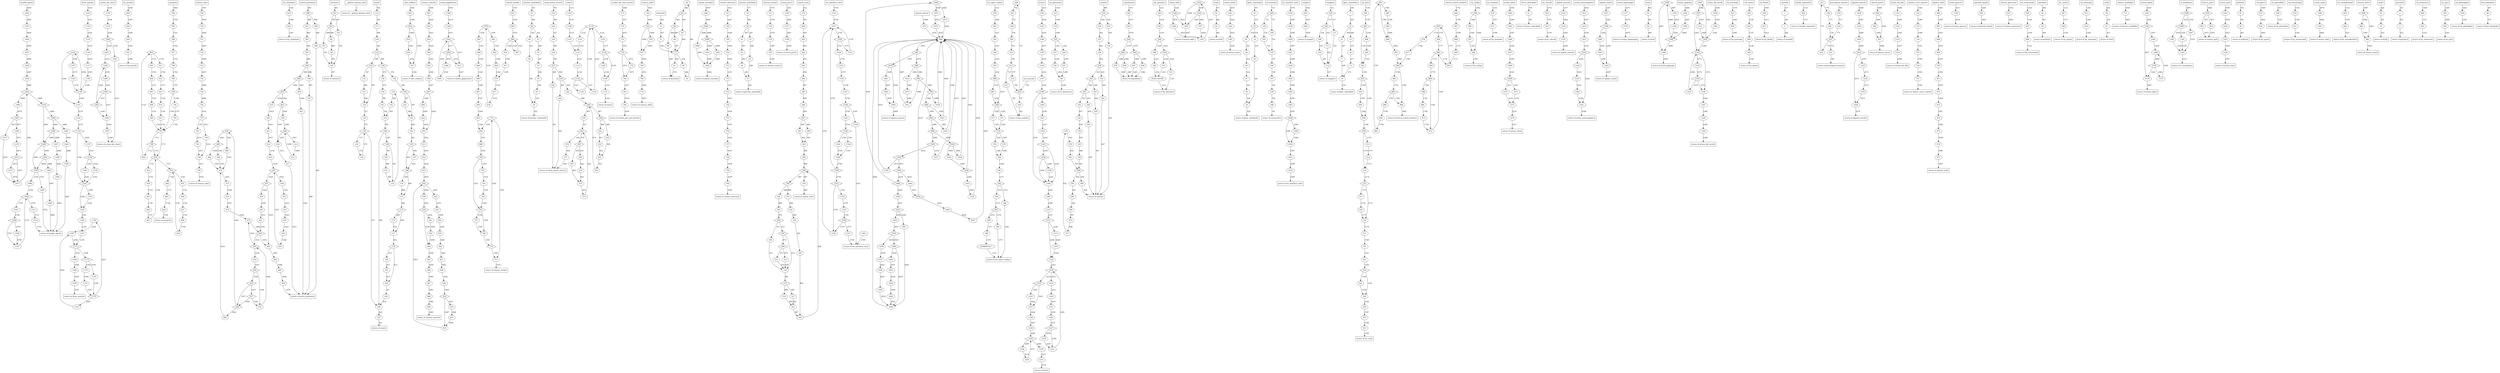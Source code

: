 digraph cfg {
	node [];
	1457 -> 1458 [label = "2666"] ;
	1183 -> 1185 [label = "2204"] ;
	1181 -> 1185 [label = "2202"] ;
	1466 -> 1467 [label = "2670"] ;
	1288 -> 1289 [label = "2335"] ;
	631 -> ret976 [label = "1396"] ;
	803 -> 805 [label = "1719"] ;
	733 -> 734 [label = "1607"] ;
	619 -> 620 [label = "1366"] ;
	628 -> 629 [label = "1393"] ;
	459 -> 466 [label = "1043"] ;
	96 -> 101 [label = "498"] ;
	fun3 -> ret3 [label = "-1"] ;
	1135 -> 1136 [label = "2163"] ;
	154 -> 155 [label = "592"] ;
	653 -> 655 [label = "1499"] ;
	949 -> ret630 [label = "1863"] ;
	1398 -> 1399 [label = "2514"] ;
	711 -> 698 [label = "1563"] ;
	693 -> 698 [label = "1549"] ;
	46 -> 48 [label = "342"] ;
	1495 -> 1496 [label = "2701"] ;
	237 -> 238 [label = "800"] ;
	172 -> 173 [label = "608"] ;
	1119 -> 1125 [label = "2132"] ;
	246 -> 248 [label = "807"] ;
	248 -> 250 [label = "808"] ;
	fun1258 -> 773 [label = "1666"] ;
	1179 -> 1183 [label = "2201"] ;
	1175 -> 1176 [label = "2196"] ;
	780 -> 781 [label = "1677"] ;
	762 -> 763 [label = "1648"] ;
	82 -> 83 [label = "462"] ;
	928 -> 929 [label = "1843"] ;
	737 -> 741 [label = "1611"] ;
	1513 -> 1514 [label = "2712"] ;
	53 -> 54 [label = "348"] ;
	1093 -> 1094 [label = "2092"] ;
	1091 -> 1094 [label = "2090"] ;
	1088 -> 1094 [label = "2087"] ;
	664 -> 670 [label = "1526"] ;
	752 -> 753 [label = "1632"] ;
	26 -> 27 [label = "293"] ;
	22 -> 27 [label = "289"] ;
	718 -> 719 [label = "1579"] ;
	fun1497 -> 1336 [label = "2401"] ;
	1147 -> 1148 [label = "2175"] ;
	751 -> 752 [label = "1631"] ;
	1114 -> 1118 [label = "2127"] ;
	287 -> 291 [label = "860"] ;
	fun653 -> 116 [label = "544"] ;
	fun652 -> 1516 [label = "2716"] ;
	904 -> 905 [label = "1825"] ;
	256 -> 246 [label = "815"] ;
	242 -> 246 [label = "806"] ;
	1008 -> 1075 [label = "2048"] ;
	427 -> 437 [label = "1020"] ;
	fun1227 -> 717 [label = "1573"] ;
	589 -> 10586847417 [label = "1278"] ;
	206 -> 207 [label = "752"] ;
	1454 -> 1455 [label = "2663"] ;
	1214 -> 1216 [label = "2250"] ;
	1211 -> 1216 [label = "2248"] ;
	1008 -> 1072 [label = "2048"] ;
	1006 -> 1050 [label = "2024"] ;
	537 -> 538 [label = "1202"] ;
	585 -> 588 [label = "1274"] ;
	378 -> 379 [label = "953"] ;
	291 -> 293 [label = "863"] ;
	289 -> 293 [label = "861"] ;
	655 -> 656 [label = "1500"] ;
	678 -> 679 [label = "1535"] ;
	945 -> 946 [label = "1859"] ;
	1554 -> 1555 [label = "2755"] ;
	629 -> 630 [label = "1394"] ;
	566 -> 568 [label = "1255"] ;
	907 -> 909 [label = "1828"] ;
	77 -> 80 [label = "459"] ;
	644 -> 648 [label = "1479"] ;
	1210 -> 1211 [label = "2247"] ;
	548 -> 549 [label = "1221"] ;
	337 -> 338 [label = "923"] ;
	72 -> 73 [label = "457"] ;
	1359 -> ret1506 [label = "2447"] ;
	94 -> ret469 [label = "483"] ;
	838 -> 839 [label = "1744"] ;
	803 -> 811 [label = "1719"] ;
	770 -> ret1188 [label = "1655"] ;
	fun925 -> 533 [label = "1192"] ;
	1487 -> 1488 [label = "2690"] ;
	1171 -> 1188 [label = "2194"] ;
	584 -> 585 [label = "1273"] ;
	fun1503 -> 1341 [label = "2419"] ;
	814 -> 815 [label = "1729"] ;
	41 -> 42 [label = "325"] ;
	197 -> 198 [label = "739"] ;
	298 -> 300 [label = "867"] ;
	813 -> 814 [label = "1728"] ;
	1094 -> ret1416 [label = "2094"] ;
	fun649 -> 1438 [label = "2579"] ;
	963 -> 964 [label = "1927"] ;
	fun1188 -> 762 [label = "1643"] ;
	745 -> ret612 [label = "1618"] ;
	38 -> 39 [label = "322"] ;
	155 -> 145 [label = "593"] ;
	140 -> 145 [label = "581"] ;
	326 -> 328 [label = "892"] ;
	321 -> 328 [label = "887"] ;
	114 -> ret573 [label = "527"] ;
	fun351 -> 7 [label = "256"] ;
	338 -> 339 [label = "924"] ;
	153 -> 154 [label = "591"] ;
	163 -> 164 [label = "600"] ;
	784 -> 785 [label = "1700"] ;
	1243 -> 1246 [label = "2269"] ;
	1469 -> 1470 [label = "2672"] ;
	769 -> 770 [label = "1654"] ;
	573 -> 574 [label = "1261"] ;
	571 -> 574 [label = "1259"] ;
	255 -> 256 [label = "814"] ;
	248 -> 252 [label = "808"] ;
	517 -> 518 [label = "1176"] ;
	fun607 -> 979 [label = "1964"] ;
	891 -> 893 [label = "1798"] ;
	594 -> 596 [label = "1299"] ;
	688 -> 689 [label = "1544"] ;
	409 -> 416 [label = "1007"] ;
	403 -> 416 [label = "1005"] ;
	123 -> 125 [label = "569"] ;
	120 -> 125 [label = "567"] ;
	1292 -> 1288 [label = "2340"] ;
	1283 -> 1288 [label = "2333"] ;
	687 -> 688 [label = "1543"] ;
	994 -> 996 [label = "1992"] ;
	876 -> 877 [label = "1788"] ;
	1243 -> 1250 [label = "2269"] ;
	808 -> 809 [label = "1723"] ;
	707 -> 709 [label = "1559"] ;
	705 -> 709 [label = "1558"] ;
	617 -> ret958 [label = "1358"] ;
	582 -> 584 [label = "1272"] ;
	134 -> 130 [label = "575"] ;
	126 -> 130 [label = "572"] ;
	1206 -> 1208 [label = "2241"] ;
	1204 -> 1208 [label = "2240"] ;
	1203 -> 1208 [label = "2239"] ;
	1198 -> 1208 [label = "2235"] ;
	1264 -> 1265 [label = "2306"] ;
	768 -> 769 [label = "1653"] ;
	119 -> 136 [label = "566"] ;
	1051 -> 1067 [label = "2026"] ;
	fun394 -> 61 [label = "376"] ;
	622 -> 623 [label = "1375"] ;
	1173 -> 1178 [label = "2195"] ;
	1255 -> ret1466 [label = "2284"] ;
	1418 -> 1419 [label = "2541"] ;
	985 -> 1079 [label = "1978"] ;
	881 -> 884 [label = "1790"] ;
	1257 -> 1258 [label = "2292"] ;
	534 -> 535 [label = "1200"] ;
	1549 -> 1552 [label = "2750"] ;
	48 -> 49 [label = "343"] ;
	1378 -> ret1515 [label = "2476"] ;
	1136 -> 1137 [label = "2164"] ;
	1343 -> ret1503 [label = "2426"] ;
	1280 -> 1281 [label = "2330"] ;
	690 -> 691 [label = "1546"] ;
	1119 -> 1122 [label = "2132"] ;
	1085 -> 1086 [label = "2085"] ;
	168 -> 170 [label = "605"] ;
	308 -> 310 [label = "875"] ;
	1260 -> 1261 [label = "2294"] ;
	285 -> 286 [label = "858"] ;
	304 -> 306 [label = "871"] ;
	45 -> 46 [label = "340"] ;
	fun472 -> 63 [label = "402"] ;
	18 -> 19 [label = "285"] ;
	531 -> ret597 [label = "1189"] ;
	1413 -> 1414 [label = "2537"] ;
	1389 -> 1393 [label = "2497"] ;
	1306 -> 1307 [label = "2362"] ;
	1538 -> 1541 [label = "2740"] ;
	626 -> ret966 [label = "1385"] ;
	1420 -> 1421 [label = "2544"] ;
	1416 -> 1421 [label = "2540"] ;
	315 -> 319 [label = "882"] ;
	108 -> 109 [label = "519"] ;
	1327 -> 1328 [label = "2383"] ;
	1227 -> 1229 [label = "2258"] ;
	1204 -> 1206 [label = "2240"] ;
	924 -> 925 [label = "1839"] ;
	490 -> 491 [label = "1136"] ;
	1502 -> 1513 [label = "2705"] ;
	711 -> 715 [label = "1563"] ;
	710 -> 715 [label = "1562"] ;
	636 -> 637 [label = "1413"] ;
	493 -> ret922 [label = "1139"] ;
	1 -> 2 [label = "243"] ;
	535 -> 540 [label = "1201"] ;
	865 -> 866 [label = "1779"] ;
	fun994 -> 494 [label = "1142"] ;
	377 -> 378 [label = "952"] ;
	130 -> 133 [label = "573"] ;
	fun1416 -> 1085 [label = "2079"] ;
	383 -> 360 [label = "957"] ;
	356 -> 360 [label = "941"] ;
	51 -> 52 [label = "346"] ;
	432 -> 433 [label = "1023"] ;
	312 -> 314 [label = "878"] ;
	310 -> 314 [label = "876"] ;
	307 -> 314 [label = "874"] ;
	306 -> 314 [label = "872"] ;
	227 -> 228 [label = "776"] ;
	691 -> 692 [label = "1547"] ;
	450 -> 453 [label = "1034"] ;
	1556 -> 1557 [label = "2757"] ;
	807 -> 808 [label = "1722"] ;
	363 -> 368 [label = "943"] ;
	458 -> 468 [label = "1042"] ;
	1534 -> 1535 [label = "2736"] ;
	fun940 -> 594 [label = "1294"] ;
	523 -> 524 [label = "1182"] ;
	1275 -> 1276 [label = "2316"] ;
	fun1538 -> 1428 [label = "2560"] ;
	1548 -> 1549 [label = "2749"] ;
	581 -> 582 [label = "1271"] ;
	369 -> 370 [label = "947"] ;
	1450 -> 1451 [label = "2597"] ;
	1114 -> 1116 [label = "2127"] ;
	1479 -> 1480 [label = "2683"] ;
	223 -> 226 [label = "774"] ;
	52 -> 53 [label = "347"] ;
	1480 -> 1485 [label = "2684"] ;
	938 -> 939 [label = "1853"] ;
	753 -> 754 [label = "1633"] ;
	990 -> 992 [label = "1986"] ;
	284 -> 285 [label = "857"] ;
	956 -> 957 [label = "1892"] ;
	954 -> 957 [label = "1891"] ;
	1514 -> ret1573 [label = "2713"] ;
	1496 -> ret1573 [label = "2702"] ;
	1494 -> ret1573 [label = "2698"] ;
	1489 -> ret1573 [label = "2692"] ;
	1484 -> ret1573 [label = "2687"] ;
	1143 -> 1147 [label = "2169"] ;
	1083 -> ret607 [label = "2060"] ;
	164 -> 165 [label = "601"] ;
	133 -> 134 [label = "574"] ;
	533 -> 534 [label = "1199"] ;
	420 -> 421 [label = "1016"] ;
	1226 -> 1227 [label = "2257"] ;
	894 -> 896 [label = "1800"] ;
	891 -> 896 [label = "1798"] ;
	1542 -> 1544 [label = "2744"] ;
	1332 -> 1333 [label = "2395"] ;
	1081 -> 1082 [label = "2057"] ;
	1051 -> 1053 [label = "2026"] ;
	726 -> 727 [label = "1593"] ;
	974 -> 975 [label = "1958"] ;
	106 -> 108 [label = "518"] ;
	630 -> 631 [label = "1395"] ;
	fun597 -> 496 [label = "1150"] ;
	782 -> ret1258 [label = "1679"] ;
	392 -> 393 [label = "994"] ;
	fun1500 -> 1339 [label = "2411"] ;
	336 -> 337 [label = "922"] ;
	1002 -> 1040 [label = "2013"] ;
	905 -> 906 [label = "1826"] ;
	824 -> 825 [label = "1735"] ;
	640 -> ret1156 [label = "1464"] ;
	1352 -> 1354 [label = "2438"] ;
	656 -> 657 [label = "1502"] ;
	653 -> 657 [label = "1499"] ;
	1195 -> 1196 [label = "2232"] ;
	15 -> 16 [label = "272"] ;
	11 -> 16 [label = "268"] ;
	1304 -> 1306 [label = "2361"] ;
	844 -> ret1265 [label = "1749"] ;
	598 -> ret940 [label = "1303"] ;
	394 -> 398 [label = "996"] ;
	1134 -> 1135 [label = "2162"] ;
	988 -> 990 [label = "1982"] ;
	229 -> 223 [label = "778"] ;
	219 -> 223 [label = "773"] ;
	fun640 -> 953 [label = "1878"] ;
	503 -> 505 [label = "1164"] ;
	353 -> 354 [label = "938"] ;
	145 -> 146 [label = "583"] ;
	396 -> 397 [label = "997"] ;
	826 -> 827 [label = "1737"] ;
	167 -> 168 [label = "603"] ;
	165 -> 168 [label = "602"] ;
	1493 -> 1494 [label = "2697"] ;
	273 -> 263 [label = "826"] ;
	259 -> 263 [label = "817"] ;
	482 -> 483 [label = "1067"] ;
	fun364 -> 32 [label = "307"] ;
	445 -> 482 [label = "1033"] ;
	437 -> 482 [label = "1029"] ;
	211 -> 214 [label = "757"] ;
	fun1357 -> 963 [label = "1922"] ;
	825 -> 826 [label = "1736"] ;
	648 -> 650 [label = "1486"] ;
	178 -> 180 [label = "613"] ;
	1445 -> 1446 [label = "2592"] ;
	1213 -> 1214 [label = "2249"] ;
	756 -> 757 [label = "1636"] ;
	608 -> ret949 [label = "1331"] ;
	1470 -> 1471 [label = "2673"] ;
	1125 -> 1126 [label = "2137"] ;
	1054 -> 1056 [label = "2029"] ;
	1012 -> 1013 [label = "1983"] ;
	195 -> 196 [label = "737"] ;
	774 -> 775 [label = "1672"] ;
	700 -> 702 [label = "1553"] ;
	1112 -> 1113 [label = "2125"] ;
	1000 -> 1037 [label = "2010"] ;
	1329 -> ret1485 [label = "2386"] ;
	1262 -> ret1469 [label = "2297"] ;
	391 -> 392 [label = "993"] ;
	7 -> 8 [label = "264"] ;
	fun359 -> 29 [label = "298"] ;
	1251 -> ret1451 [label = "2274"] ;
	1126 -> 1128 [label = "2138"] ;
	fun1202 -> 652 [label = "1493"] ;
	645 -> 647 [label = "1480"] ;
	506 -> 508 [label = "1166"] ;
	503 -> 508 [label = "1164"] ;
	95 -> 96 [label = "497"] ;
	742 -> 744 [label = "1615"] ;
	739 -> 744 [label = "1612"] ;
	1491 -> 1495 [label = "2696"] ;
	1490 -> 1495 [label = "2695"] ;
	fun1473 -> 1264 [label = "2300"] ;
	1067 -> 1069 [label = "2044"] ;
	1065 -> 1069 [label = "2041"] ;
	1060 -> 1069 [label = "2036"] ;
	1059 -> 1069 [label = "2034"] ;
	331 -> 336 [label = "918"] ;
	1000 -> 1002 [label = "2010"] ;
	330 -> ret746 [label = "896"] ;
	302 -> 303 [label = "869"] ;
	1190 -> ret1432 [label = "2210"] ;
	969 -> 970 [label = "1953"] ;
	354 -> 355 [label = "939"] ;
	1485 -> 1487 [label = "2689"] ;
	947 -> 948 [label = "1861"] ;
	1396 -> ret1521 [label = "2506"] ;
	637 -> ret984 [label = "1414"] ;
	2 -> ret336 [label = "244"] ;
	fun919 -> 487 [label = "1122"] ;
	744 -> 745 [label = "1617"] ;
	613 -> 614 [label = "1348"] ;
	1192 -> 1193 [label = "2229"] ;
	471 -> 472 [label = "1056"] ;
	1247 -> 1243 [label = "2271"] ;
	1239 -> 1243 [label = "2268"] ;
	fun475 -> 66 [label = "414"] ;
	1482 -> 1483 [label = "2685"] ;
	767 -> 768 [label = "1652"] ;
	54 -> 55 [label = "349"] ;
	19 -> 24 [label = "287"] ;
	394 -> 396 [label = "996"] ;
	188 -> 192 [label = "731"] ;
	832 -> 835 [label = "1740"] ;
	771 -> ret625 [label = "1663"] ;
	488 -> ret919 [label = "1128"] ;
	192 -> 193 [label = "734"] ;
	fun348 -> 18 [label = "277"] ;
	1361 -> 1362 [label = "2456"] ;
	1552 -> 1554 [label = "2754"] ;
	1311 -> 1304 [label = "2369"] ;
	1300 -> 1304 [label = "2359"] ;
	1156 -> 1158 [label = "2182"] ;
	679 -> 687 [label = "1536"] ;
	1339 -> ret1500 [label = "2416"] ;
	642 -> 643 [label = "1477"] ;
	173 -> 175 [label = "609"] ;
	233 -> 234 [label = "796"] ;
	1160 -> 1161 [label = "2185"] ;
	1158 -> 1161 [label = "2183"] ;
	1153 -> 1161 [label = "2180"] ;
	239 -> 242 [label = "803"] ;
	1319 -> 1323 [label = "2374"] ;
	578 -> 580 [label = "1266"] ;
	576 -> 580 [label = "1264"] ;
	46 -> 51 [label = "342"] ;
	922 -> 923 [label = "1837"] ;
	473 -> 479 [label = "1058"] ;
	450 -> 479 [label = "1034"] ;
	196 -> 197 [label = "738"] ;
	1209 -> 1210 [label = "2246"] ;
	1058 -> 1059 [label = "2033"] ;
	86 -> 89 [label = "466"] ;
	228 -> 229 [label = "777"] ;
	1013 -> 1015 [label = "1985"] ;
	990 -> 1015 [label = "1986"] ;
	1155 -> 1156 [label = "2181"] ;
	105 -> 113 [label = "517"] ;
	303 -> 304 [label = "870"] ;
	211 -> 212 [label = "757"] ;
	792 -> 793 [label = "1707"] ;
	1276 -> ret1473 [label = "2317"] ;
	957 -> ret1191 [label = "1894"] ;
	1098 -> 1100 [label = "2105"] ;
	732 -> 733 [label = "1606"] ;
	91 -> ret536 [label = "472"] ;
	89 -> ret536 [label = "469"] ;
	866 -> 868 [label = "1780"] ;
	413 -> 409 [label = "1009"] ;
	405 -> 409 [label = "1006"] ;
	1297 -> ret1478 [label = "2346"] ;
	1281 -> ret1478 [label = "2331"] ;
	1446 -> 1448 [label = "2593"] ;
	460 -> 462 [label = "1044"] ;
	fun635 -> 950 [label = "1866"] ;
	1292 -> 1296 [label = "2340"] ;
	1290 -> 1296 [label = "2337"] ;
	55 -> 56 [label = "350"] ;
	49 -> 56 [label = "344"] ;
	734 -> 735 [label = "1608"] ;
	1435 -> 1436 [label = "2574"] ;
	1431 -> 1436 [label = "2570"] ;
	339 -> 343 [label = "925"] ;
	1425 -> 1426 [label = "2556"] ;
	1393 -> 1394 [label = "2503"] ;
	582 -> 590 [label = "1272"] ;
	454 -> 455 [label = "1036"] ;
	24 -> 25 [label = "291"] ;
	1319 -> 1326 [label = "2374"] ;
	1316 -> 1326 [label = "2372"] ;
	427 -> 430 [label = "1020"] ;
	657 -> ret1202 [label = "1504"] ;
	842 -> 843 [label = "1747"] ;
	218 -> 219 [label = "772"] ;
	1044 -> 1046 [label = "2019"] ;
	14 -> 15 [label = "271"] ;
	1414 -> 1415 [label = "2538"] ;
	1505 -> 1506 [label = "2706"] ;
	862 -> 854 [label = "1778"] ;
	849 -> 854 [label = "1771"] ;
	470 -> 471 [label = "1055"] ;
	569 -> 571 [label = "1258"] ;
	199 -> ret706 [label = "741"] ;
	729 -> 730 [label = "1603"] ;
	379 -> 383 [label = "954"] ;
	1316 -> 1318 [label = "2372"] ;
	512 -> 514 [label = "1172"] ;
	509 -> 514 [label = "1170"] ;
	fun706 -> 188 [label = "723"] ;
	1344 -> 1346 [label = "2434"] ;
	1333 -> 1334 [label = "2397"] ;
	1203 -> 1204 [label = "2239"] ;
	29 -> 30 [label = "303"] ;
	505 -> 506 [label = "1165"] ;
	fun388 -> 58 [label = "355"] ;
	1102 -> 1103 [label = "2108"] ;
	1100 -> 1103 [label = "2106"] ;
	1097 -> 1103 [label = "2103"] ;
	574 -> 578 [label = "1263"] ;
	1089 -> 1093 [label = "2089"] ;
	fun935 -> 558 [label = "1231"] ;
	1002 -> 1004 [label = "2013"] ;
	183 -> 184 [label = "617"] ;
	1152 -> 1153 [label = "2179"] ;
	565 -> 566 [label = "1254"] ;
	550 -> 553 [label = "1224"] ;
	223 -> 231 [label = "774"] ;
	56 -> ret372 [label = "352"] ;
	27 -> ret348 [label = "295"] ;
	659 -> 660 [label = "1524"] ;
	645 -> 646 [label = "1480"] ;
	1328 -> 1329 [label = "2385"] ;
	fun625 -> 771 [label = "1658"] ;
	138 -> 139 [label = "579"] ;
	1341 -> 1342 [label = "2424"] ;
	975 -> 976 [label = "1959"] ;
	872 -> 862 [label = "1785"] ;
	858 -> 862 [label = "1777"] ;
	1537 -> 1538 [label = "2739"] ;
	749 -> 750 [label = "1629"] ;
	1455 -> 1456 [label = "2664"] ;
	977 -> ret1355 [label = "1961"] ;
	265 -> 267 [label = "819"] ;
	88 -> 77 [label = "467"] ;
	85 -> 77 [label = "464"] ;
	73 -> 77 [label = "458"] ;
	1508 -> 1510 [label = "2708"] ;
	1506 -> 1510 [label = "2707"] ;
	1122 -> 1112 [label = "2135"] ;
	1107 -> 1112 [label = "2123"] ;
	1354 -> 1359 [label = "2441"] ;
	1352 -> 1359 [label = "2438"] ;
	1344 -> 1359 [label = "2434"] ;
	724 -> 725 [label = "1591"] ;
	437 -> 439 [label = "1029"] ;
	272 -> 273 [label = "825"] ;
	1095 -> 1097 [label = "2102"] ;
	159 -> 161 [label = "597"] ;
	723 -> 724 [label = "1590"] ;
	568 -> 569 [label = "1256"] ;
	566 -> 569 [label = "1255"] ;
	755 -> 756 [label = "1635"] ;
	263 -> 276 [label = "818"] ;
	1279 -> 1280 [label = "2329"] ;
	fun961 -> 619 [label = "1361"] ;
	458 -> 459 [label = "1042"] ;
	511 -> 512 [label = "1171"] ;
	103 -> 104 [label = "505"] ;
	101 -> 104 [label = "502"] ;
	99 -> 104 [label = "500"] ;
	994 -> 1021 [label = "1992"] ;
	625 -> 626 [label = "1384"] ;
	315 -> 317 [label = "882"] ;
	1198 -> 1200 [label = "2235"] ;
	fun612 -> 729 [label = "1597"] ;
	927 -> 928 [label = "1842"] ;
	620 -> ret961 [label = "1367"] ;
	1188 -> 1189 [label = "2208"] ;
	759 -> 760 [label = "1639"] ;
	158 -> 159 [label = "596"] ;
	1480 -> 1482 [label = "2684"] ;
	1238 -> 1239 [label = "2267"] ;
	781 -> 782 [label = "1678"] ;
	300 -> 323 [label = "868"] ;
	1555 -> 1556 [label = "2756"] ;
	1105 -> 1106 [label = "2121"] ;
	181 -> 183 [label = "615"] ;
	178 -> 183 [label = "613"] ;
	1408 -> 1409 [label = "2524"] ;
	10 -> 11 [label = "267"] ;
	514 -> 515 [label = "1174"] ;
	835 -> 836 [label = "1741"] ;
	502 -> 503 [label = "1163"] ;
	597 -> 598 [label = "1301"] ;
	594 -> 598 [label = "1299"] ;
	1354 -> 1357 [label = "2441"] ;
	634 -> ret981 [label = "1405"] ;
	644 -> 645 [label = "1479"] ;
	16 -> ret351 [label = "274"] ;
	1075 -> 1076 [label = "2052"] ;
	1165 -> 1166 [label = "2191"] ;
	fun987 -> 638 [label = "1417"] ;
	942 -> 944 [label = "1856"] ;
	939 -> 944 [label = "1854"] ;
	fun1195 -> 642 [label = "1471"] ;
	1250 -> 1251 [label = "2273"] ;
	fun573 -> 105 [label = "511"] ;
	283 -> 284 [label = "856"] ;
	fun723 -> 218 [label = "765"] ;
	1196 -> 1197 [label = "2233"] ;
	234 -> 235 [label = "797"] ;
	fun1493 -> 1331 [label = "2389"] ;
	1475 -> 1477 [label = "2679"] ;
	1473 -> 1477 [label = "2676"] ;
	1471 -> 1477 [label = "2675"] ;
	806 -> 807 [label = "1721"] ;
	307 -> 308 [label = "874"] ;
	33 -> 35 [label = "318"] ;
	811 -> 812 [label = "1726"] ;
	870 -> 872 [label = "1783"] ;
	866 -> 872 [label = "1780"] ;
	1336 -> 1337 [label = "2406"] ;
	1220 -> 1233 [label = "2253"] ;
	616 -> 617 [label = "1357"] ;
	77 -> 91 [label = "459"] ;
	1377 -> 1378 [label = "2475"] ;
	998 -> 1000 [label = "1998"] ;
	610 -> 611 [label = "1339"] ;
	569 -> 573 [label = "1258"] ;
	1202 -> 1203 [label = "2238"] ;
	1028 -> 1029 [label = "2000"] ;
	270 -> 272 [label = "823"] ;
	267 -> 272 [label = "820"] ;
	1380 -> 1381 [label = "2484"] ;
	1485 -> 1490 [label = "2689"] ;
	1479 -> 1490 [label = "2683"] ;
	677 -> 678 [label = "1534"] ;
	1441 -> 1442 [label = "2588"] ;
	1235 -> 1237 [label = "2264"] ;
	1233 -> 1237 [label = "2263"] ;
	1046 -> 1047 [label = "2020"] ;
	1561 -> ret652 [label = "2763"] ;
	1557 -> ret652 [label = "2758"] ;
	1539 -> ret652 [label = "2741"] ;
	885 -> 888 [label = "1792"] ;
	633 -> 634 [label = "1404"] ;
	86 -> 88 [label = "466"] ;
	440 -> 441 [label = "1031"] ;
	984 -> 985 [label = "1976"] ;
	815 -> 797 [label = "1730"] ;
	809 -> 797 [label = "1724"] ;
	793 -> 797 [label = "1708"] ;
	790 -> 797 [label = "1706"] ;
	1467 -> 1475 [label = "2671"] ;
	fun1521 -> 1383 [label = "2488"] ;
	fun1518 -> 1380 [label = "2479"] ;
	760 -> ret622 [label = "1640"] ;
	750 -> 751 [label = "1630"] ;
	1231 -> 1220 [label = "2261"] ;
	1216 -> 1220 [label = "2252"] ;
	151 -> 153 [label = "589"] ;
	148 -> 153 [label = "587"] ;
	1528 -> 1534 [label = "2731"] ;
	1389 -> 1396 [label = "2497"] ;
	1388 -> 1396 [label = "2496"] ;
	683 -> 684 [label = "1540"] ;
	1223 -> 1224 [label = "2254"] ;
	fun946 -> 603 [label = "1315"] ;
	929 -> 930 [label = "1846"] ;
	430 -> 431 [label = "1021"] ;
	1409 -> 1403 [label = "2525"] ;
	1399 -> 1403 [label = "2515"] ;
	958 -> 960 [label = "1902"] ;
	855 -> 858 [label = "1774"] ;
	709 -> 710 [label = "1561"] ;
	588 -> 589 [label = "1277"] ;
	83 -> 85 [label = "463"] ;
	836 -> 837 [label = "1742"] ;
	70 -> ret478 [label = "433"] ;
	839 -> 832 [label = "1745"] ;
	820 -> 832 [label = "1733"] ;
	314 -> 315 [label = "881"] ;
	61 -> ret394 [label = "381"] ;
	703 -> 704 [label = "1555"] ;
	798 -> 802 [label = "1712"] ;
	604 -> ret946 [label = "1321"] ;
	263 -> 265 [label = "818"] ;
	39 -> 40 [label = "323"] ;
	1490 -> 1491 [label = "2695"] ;
	352 -> 353 [label = "937"] ;
	1491 -> 1493 [label = "2696"] ;
	1265 -> 1266 [label = "2307"] ;
	1106 -> 1107 [label = "2122"] ;
	207 -> 208 [label = "753"] ;
	1510 -> 1502 [label = "2710"] ;
	1498 -> 1502 [label = "2704"] ;
	fun1432 -> 1133 [label = "2145"] ;
	1506 -> 1508 [label = "2707"] ;
	935 -> 919 [label = "1851"] ;
	915 -> 919 [label = "1835"] ;
	186 -> 187 [label = "620"] ;
	747 -> 748 [label = "1627"] ;
	434 -> 435 [label = "1026"] ;
	331 -> 333 [label = "918"] ;
	472 -> 473 [label = "1057"] ;
	1559 -> 1527 [label = "2761"] ;
	1549 -> 1527 [label = "2750"] ;
	1531 -> 1527 [label = "2734"] ;
	1516 -> 1527 [label = "2726"] ;
	360 -> 363 [label = "942"] ;
	1342 -> 1343 [label = "2425"] ;
	43 -> ret364 [label = "328"] ;
	889 -> 890 [label = "1796"] ;
	105 -> 106 [label = "517"] ;
	735 -> 736 [label = "1609"] ;
	919 -> 922 [label = "1836"] ;
	198 -> 199 [label = "740"] ;
	508 -> 509 [label = "1168"] ;
	919 -> 938 [label = "1836"] ;
	457 -> 458 [label = "1040"] ;
	455 -> 458 [label = "1037"] ;
	409 -> 412 [label = "1007"] ;
	370 -> 377 [label = "948"] ;
	1079 -> 1081 [label = "2056"] ;
	823 -> 824 [label = "1734"] ;
	203 -> 206 [label = "751"] ;
	298 -> 330 [label = "867"] ;
	888 -> 889 [label = "1795"] ;
	725 -> 726 [label = "1592"] ;
	139 -> 140 [label = "580"] ;
	1208 -> 1209 [label = "2245"] ;
	790 -> 792 [label = "1706"] ;
	fun955 -> 613 [label = "1343"] ;
	1527 -> 1528 [label = "2730"] ;
	1133 -> 1134 [label = "2161"] ;
	914 -> 915 [label = "1834"] ;
	455 -> 457 [label = "1037"] ;
	fun1529 -> 1413 [label = "2530"] ;
	1326 -> 1327 [label = "2382"] ;
	731 -> 732 [label = "1605"] ;
	1535 -> 1536 [label = "2737"] ;
	402 -> 403 [label = "1004"] ;
	343 -> 347 [label = "929"] ;
	286 -> 287 [label = "859"] ;
	1211 -> 1213 [label = "2248"] ;
	689 -> 690 [label = "1545"] ;
	603 -> 604 [label = "1320"] ;
	402 -> 419 [label = "1004"] ;
	fun1515 -> 1377 [label = "2470"] ;
	901 -> 902 [label = "1822"] ;
	368 -> 369 [label = "946"] ;
	1268 -> 1269 [label = "2310"] ;
	1394 -> 1388 [label = "2504"] ;
	1384 -> 1388 [label = "2494"] ;
	1338 -> ret1497 [label = "2408"] ;
	580 -> 581 [label = "1268"] ;
	fun1355 -> 966 [label = "1945"] ;
	fun746 -> 279 [label = "832"] ;
	912 -> 913 [label = "1832"] ;
	682 -> 683 [label = "1539"] ;
	550 -> 552 [label = "1224"] ;
	862 -> 865 [label = "1778"] ;
	fun342 -> 4 [label = "247"] ;
	1103 -> ret1421 [label = "2110"] ;
	1452 -> ret649 [label = "2599"] ;
	1370 -> 1373 [label = "2461"] ;
	520 -> 521 [label = "1179"] ;
	175 -> 177 [label = "610"] ;
	173 -> 177 [label = "609"] ;
	950 -> 951 [label = "1871"] ;
	fun630 -> 901 [label = "1808"] ;
	787 -> 788 [label = "1703"] ;
	563 -> 564 [label = "1252"] ;
	913 -> 914 [label = "1833"] ;
	590 -> ret935 [label = "1281"] ;
	10586847417 -> ret935 [label = "1231"] ;
	586 -> ret935 [label = "1275"] ;
	235 -> 236 [label = "798"] ;
	910 -> 912 [label = "1830"] ;
	907 -> 912 [label = "1828"] ;
	187 -> ret653 [label = "621"] ;
	253 -> 255 [label = "812"] ;
	250 -> 255 [label = "809"] ;
	1411 -> ret1525 [label = "2527"] ;
	797 -> 798 [label = "1711"] ;
	805 -> 806 [label = "1720"] ;
	648 -> 649 [label = "1486"] ;
	737 -> 739 [label = "1611"] ;
	1439 -> 1440 [label = "2586"] ;
	925 -> 926 [label = "1840"] ;
	120 -> 122 [label = "567"] ;
	98 -> 99 [label = "499"] ;
	676 -> 677 [label = "1532"] ;
	1448 -> 1450 [label = "2594"] ;
	1446 -> 1450 [label = "2593"] ;
	941 -> 942 [label = "1855"] ;
	524 -> 526 [label = "1183"] ;
	148 -> 150 [label = "587"] ;
	422 -> 423 [label = "1018"] ;
	300 -> 302 [label = "868"] ;
	1528 -> 1531 [label = "2731"] ;
	1467 -> 1469 [label = "2671"] ;
	1463 -> 1479 [label = "2669"] ;
	fun336 -> 1 [label = "237"] ;
	1261 -> 1262 [label = "2295"] ;
	1258 -> 1262 [label = "2293"] ;
	1156 -> 1160 [label = "2182"] ;
	1224 -> 1225 [label = "2255"] ;
	854 -> 855 [label = "1773"] ;
	827 -> 820 [label = "1738"] ;
	798 -> 820 [label = "1712"] ;
	797 -> 820 [label = "1711"] ;
	736 -> 737 [label = "1610"] ;
	433 -> 434 [label = "1025"] ;
	fun943 -> 600 [label = "1306"] ;
	496 -> 497 [label = "1158"] ;
	360 -> 385 [label = "942"] ;
	5 -> ret342 [label = "253"] ;
	fun619 -> 659 [label = "1507"] ;
	1098 -> 1102 [label = "2105"] ;
	1370 -> 1375 [label = "2461"] ;
	1362 -> 1375 [label = "2457"] ;
	758 -> 759 [label = "1638"] ;
	812 -> 813 [label = "1727"] ;
	521 -> 522 [label = "1180"] ;
	386 -> 388 [label = "989"] ;
	104 -> ret570 [label = "507"] ;
	932 -> 933 [label = "1848"] ;
	593 -> ret1035 [label = "1291"] ;
	fun469 -> 93 [label = "477"] ;
	339 -> 341 [label = "925"] ;
	639 -> ret600 [label = "1430"] ;
	600 -> 601 [label = "1311"] ;
	1369 -> 1370 [label = "2460"] ;
	988 -> 1012 [label = "1982"] ;
	748 -> 749 [label = "1628"] ;
	596 -> 597 [label = "1300"] ;
	754 -> 755 [label = "1634"] ;
	280 -> 281 [label = "853"] ;
	fun971 -> 622 [label = "1370"] ;
	1538 -> 1539 [label = "2740"] ;
	fun703 -> 331 [label = "899"] ;
	948 -> 949 [label = "1862"] ;
	763 -> 765 [label = "1649"] ;
	903 -> 904 [label = "1824"] ;
	667 -> 664 [label = "1527"] ;
	660 -> 664 [label = "1525"] ;
	fun984 -> 636 [label = "1408"] ;
	1026 -> 1034 [label = "1999"] ;
	998 -> 1026 [label = "1998"] ;
	fun600 -> 639 [label = "1425"] ;
	208 -> 209 [label = "754"] ;
	720 -> ret1227 [label = "1581"] ;
	485 -> ret698 [label = "1070"] ;
	417 -> ret698 [label = "1013"] ;
	401 -> ret698 [label = "1002"] ;
	397 -> ret698 [label = "998"] ;
	389 -> ret698 [label = "991"] ;
	328 -> 298 [label = "894"] ;
	294 -> 298 [label = "866"] ;
	269 -> 270 [label = "822"] ;
	fun731 -> 233 [label = "783"] ;
	416 -> 417 [label = "1012"] ;
	558 -> 562 [label = "1246"] ;
	497 -> 499 [label = "1159"] ;
	946 -> 947 [label = "1860"] ;
	fun1573 -> 1454 [label = "2650"] ;
	1443 -> 1444 [label = "2590"] ;
	1153 -> 1155 [label = "2180"] ;
	1253 -> 1254 [label = "2282"] ;
	702 -> 703 [label = "1554"] ;
	1416 -> 1418 [label = "2540"] ;
	fun976 -> 628 [label = "1388"] ;
	1440 -> 1441 [label = "2587"] ;
	1050 -> 1051 [label = "2025"] ;
	fun372 -> 45 [label = "331"] ;
	80 -> 81 [label = "460"] ;
	1430 -> 1431 [label = "2569"] ;
	1429 -> 1430 [label = "2568"] ;
	1233 -> 1235 [label = "2263"] ;
	1082 -> 1083 [label = "2058"] ;
	1079 -> 1083 [label = "2056"] ;
	494 -> ret994 [label = "1147"] ;
	184 -> 186 [label = "618"] ;
	146 -> 186 [label = "584"] ;
	130 -> 186 [label = "573"] ;
	1246 -> 1247 [label = "2270"] ;
	1254 -> 1255 [label = "2283"] ;
	967 -> 968 [label = "1951"] ;
	fun1233 -> 722 [label = "1584"] ;
	684 -> 676 [label = "1541"] ;
	671 -> 676 [label = "1530"] ;
	459 -> 460 [label = "1043"] ;
	1388 -> 1389 [label = "2496"] ;
	1225 -> 1226 [label = "2256"] ;
	1477 -> 1463 [label = "2681"] ;
	1459 -> 1463 [label = "2668"] ;
	325 -> 326 [label = "891"] ;
	952 -> ret635 [label = "1874"] ;
	951 -> ret635 [label = "1872"] ;
	210 -> 211 [label = "756"] ;
	1383 -> 1384 [label = "2493"] ;
	400 -> 401 [label = "1001"] ;
	1419 -> 1420 [label = "2542"] ;
	1357 -> 1351 [label = "2444"] ;
	1346 -> 1351 [label = "2435"] ;
	1029 -> 1031 [label = "2002"] ;
	930 -> 932 [label = "1847"] ;
	fun952 -> 610 [label = "1334"] ;
	1463 -> 1466 [label = "2669"] ;
	1375 -> ret1510 [label = "2467"] ;
	741 -> 742 [label = "1614"] ;
	970 -> 971 [label = "1954"] ;
	1488 -> 1489 [label = "2691"] ;
	1166 -> 1167 [label = "2192"] ;
	279 -> 280 [label = "852"] ;
	fun1265 -> 784 [label = "1682"] ;
	1060 -> 1062 [label = "2036"] ;
	265 -> 269 [label = "819"] ;
	1143 -> 1151 [label = "2169"] ;
	1142 -> 1151 [label = "2168"] ;
	323 -> 324 [label = "889"] ;
	1118 -> 1119 [label = "2130"] ;
	1116 -> 1119 [label = "2128"] ;
	985 -> 988 [label = "1978"] ;
	855 -> 876 [label = "1774"] ;
	276 -> 277 [label = "828"] ;
	1495 -> 1498 [label = "2701"] ;
	592 -> 593 [label = "1290"] ;
	fun949 -> 606 [label = "1324"] ;
	1541 -> 1542 [label = "2743"] ;
	529 -> 530 [label = "1187"] ;
	487 -> 488 [label = "1127"] ;
	1426 -> ret1535 [label = "2557"] ;
	1113 -> 1114 [label = "2126"] ;
	885 -> 899 [label = "1792"] ;
	881 -> 899 [label = "1790"] ;
	973 -> 974 [label = "1957"] ;
	902 -> 903 [label = "1823"] ;
	fun1194 -> 958 [label = "1897"] ;
	698 -> 699 [label = "1551"] ;
	fun1510 -> 1361 [label = "2450"] ;
	484 -> 485 [label = "1069"] ;
	1056 -> 1057 [label = "2030"] ;
	765 -> 767 [label = "1650"] ;
	763 -> 767 [label = "1649"] ;
	8 -> 13 [label = "266"] ;
	789 -> 790 [label = "1705"] ;
	236 -> 237 [label = "799"] ;
	146 -> 148 [label = "584"] ;
	476 -> 450 [label = "1062"] ;
	445 -> 450 [label = "1033"] ;
	fun478 -> 69 [label = "426"] ;
	355 -> 356 [label = "940"] ;
	59 -> ret388 [label = "363"] ;
	453 -> 454 [label = "1035"] ;
	8 -> 10 [label = "266"] ;
	1057 -> 1058 [label = "2032"] ;
	992 -> 994 [label = "1989"] ;
	1318 -> 1319 [label = "2373"] ;
	996 -> 998 [label = "1995"] ;
	231 -> ret723 [label = "780"] ;
	42 -> 43 [label = "326"] ;
	36 -> 43 [label = "320"] ;
	515 -> 517 [label = "1175"] ;
	1086 -> 1089 [label = "2086"] ;
	fun922 -> 490 [label = "1131"] ;
	fun1469 -> 1257 [label = "2287"] ;
	1004 -> 1006 [label = "2016"] ;
	1442 -> 1443 [label = "2589"] ;
	fun1035 -> 592 [label = "1285"] ;
	83 -> 86 [label = "463"] ;
	1502 -> 1505 [label = "2705"] ;
	643 -> 644 [label = "1478"] ;
	349 -> 350 [label = "934"] ;
	1334 -> ret1493 [label = "2398"] ;
	345 -> 346 [label = "930"] ;
	1004 -> 1043 [label = "2016"] ;
	939 -> 941 [label = "1854"] ;
	542 -> ret925 [label = "1208"] ;
	35 -> 36 [label = "319"] ;
	1128 -> 1130 [label = "2139"] ;
	1126 -> 1130 [label = "2138"] ;
	435 -> 427 [label = "1027"] ;
	423 -> 427 [label = "1019"] ;
	820 -> 823 [label = "1733"] ;
	528 -> 529 [label = "1186"] ;
	1458 -> 1459 [label = "2667"] ;
	180 -> 181 [label = "614"] ;
	237 -> 239 [label = "800"] ;
	1362 -> 1364 [label = "2457"] ;
	fun1506 -> 1344 [label = "2429"] ;
	fun570 -> 95 [label = "491"] ;
	412 -> 413 [label = "1008"] ;
	1403 -> 1404 [label = "2517"] ;
	1337 -> 1338 [label = "2407"] ;
	25 -> 26 [label = "292"] ;
	1423 -> 1424 [label = "2554"] ;
	1026 -> 1028 [label = "1999"] ;
	fun1191 -> 954 [label = "1886"] ;
	1142 -> 1143 [label = "2168"] ;
	324 -> 325 [label = "890"] ;
	118 -> 119 [label = "565"] ;
	1451 -> 1452 [label = "2598"] ;
	95 -> 103 [label = "497"] ;
	fun622 -> 747 [label = "1621"] ;
	897 -> 881 [label = "1803"] ;
	877 -> 881 [label = "1789"] ;
	1053 -> 1054 [label = "2027"] ;
	893 -> 894 [label = "1799"] ;
	788 -> 789 [label = "1704"] ;
	281 -> 282 [label = "854"] ;
	13 -> 14 [label = "270"] ;
	1031 -> 1032 [label = "2003"] ;
	fun536 -> 72 [label = "443"] ;
	40 -> 41 [label = "324"] ;
	933 -> 935 [label = "1849"] ;
	930 -> 935 [label = "1847"] ;
	119 -> 120 [label = "566"] ;
	1258 -> 1260 [label = "2293"] ;
	614 -> ret955 [label = "1349"] ;
	293 -> 294 [label = "865"] ;
	fun1425 -> 1105 [label = "2113"] ;
	996 -> 1024 [label = "1995"] ;
	fun1485 -> 1299 [label = "2349"] ;
	585 -> 586 [label = "1274"] ;
	209 -> 210 [label = "755"] ;
	1456 -> 1457 [label = "2665"] ;
	165 -> 167 [label = "602"] ;
	1290 -> 1292 [label = "2337"] ;
	1266 -> 1267 [label = "2308"] ;
	460 -> 464 [label = "1044"] ;
	fun1284 -> 846 [label = "1752"] ;
	fun966 -> 625 [label = "1379"] ;
	499 -> 500 [label = "1160"] ;
	832 -> 842 [label = "1740"] ;
	574 -> 576 [label = "1263"] ;
	526 -> 528 [label = "1184"] ;
	524 -> 528 [label = "1183"] ;
	fun1535 -> 1423 [label = "2549"] ;
	968 -> 969 [label = "1952"] ;
	1267 -> 1268 [label = "2309"] ;
	1201 -> 1202 [label = "2237"] ;
	1428 -> 1429 [label = "2567"] ;
	1063 -> 1064 [label = "2039"] ;
	136 -> 158 [label = "578"] ;
	1173 -> 1175 [label = "2195"] ;
	216 -> ret691 [label = "762"] ;
	212 -> ret691 [label = "758"] ;
	535 -> 537 [label = "1201"] ;
	64 -> ret472 [label = "409"] ;
	226 -> 227 [label = "775"] ;
	1171 -> 1173 [label = "2194"] ;
	347 -> 349 [label = "933"] ;
	1536 -> 1537 [label = "2738"] ;
	1197 -> 1198 [label = "2234"] ;
	1436 -> ret1538 [label = "2576"] ;
	843 -> 844 [label = "1748"] ;
	541 -> 542 [label = "1206"] ;
	538 -> 542 [label = "1203"] ;
	868 -> 869 [label = "1781"] ;
	562 -> 563 [label = "1251"] ;
	fun1421 -> 1095 [label = "2097"] ;
	638 -> ret987 [label = "1422"] ;
	518 -> 520 [label = "1177"] ;
	515 -> 520 [label = "1175"] ;
	193 -> 195 [label = "735"] ;
	190 -> 195 [label = "732"] ;
	652 -> 653 [label = "1498"] ;
	1194 -> 1195 [label = "2231"] ;
	1062 -> 1063 [label = "2037"] ;
	522 -> 523 [label = "1181"] ;
	319 -> 321 [label = "885"] ;
	317 -> 321 [label = "883"] ;
	214 -> 203 [label = "760"] ;
	fun691 -> 203 [label = "744"] ;
	715 -> ret619 [label = "1570"] ;
	468 -> 470 [label = "1053"] ;
	466 -> 470 [label = "1050"] ;
	464 -> 470 [label = "1047"] ;
	462 -> 470 [label = "1045"] ;
	419 -> 420 [label = "1015"] ;
	66 -> 67 [label = "419"] ;
	606 -> 607 [label = "1329"] ;
	117 -> 118 [label = "564"] ;
	1289 -> 1290 [label = "2336"] ;
	730 -> 731 [label = "1604"] ;
	347 -> 352 [label = "933"] ;
	150 -> 151 [label = "588"] ;
	953 -> ret640 [label = "1883"] ;
	553 -> ret928 [label = "1227"] ;
	10225134339 -> ret928 [label = "1211"] ;
	679 -> 682 [label = "1536"] ;
	fun958 -> 616 [label = "1352"] ;
	699 -> 700 [label = "1552"] ;
	fun1156 -> 640 [label = "1458"] ;
	623 -> ret971 [label = "1376"] ;
	601 -> ret943 [label = "1312"] ;
	136 -> 138 [label = "578"] ;
	21 -> 22 [label = "288"] ;
	960 -> 961 [label = "1903"] ;
	958 -> 961 [label = "1902"] ;
	899 -> ret1284 [label = "1805"] ;
	1542 -> 1546 [label = "2744"] ;
	1331 -> 1332 [label = "2394"] ;
	719 -> 720 [label = "1580"] ;
	fun1478 -> 1278 [label = "2320"] ;
	19 -> 21 [label = "287"] ;
	170 -> 172 [label = "606"] ;
	168 -> 172 [label = "605"] ;
	33 -> 38 [label = "318"] ;
	fun981 -> 633 [label = "1399"] ;
	457 -> 476 [label = "1040"] ;
	454 -> 476 [label = "1036"] ;
	1151 -> 1152 [label = "2178"] ;
	530 -> 531 [label = "1188"] ;
	722 -> 723 [label = "1589"] ;
	113 -> 114 [label = "525"] ;
	111 -> 114 [label = "522"] ;
	109 -> 114 [label = "520"] ;
	954 -> 956 [label = "1891"] ;
	60 -> ret391 [label = "372"] ;
	1179 -> 1181 [label = "2201"] ;
	1163 -> 1165 [label = "2189"] ;
	1161 -> 1165 [label = "2188"] ;
	1438 -> 1439 [label = "2585"] ;
	710 -> 711 [label = "1562"] ;
	972 -> 973 [label = "1956"] ;
	896 -> 897 [label = "1802"] ;
	778 -> 780 [label = "1675"] ;
	776 -> 780 [label = "1674"] ;
	341 -> 342 [label = "926"] ;
	1351 -> 1352 [label = "2437"] ;
	757 -> 758 [label = "1637"] ;
	122 -> 123 [label = "568"] ;
	398 -> 400 [label = "1000"] ;
	961 -> ret1194 [label = "1905"] ;
	552 -> 10225134339 [label = "1225"] ;
	549 -> 10225134339 [label = "1222"] ;
	837 -> 838 [label = "1743"] ;
	388 -> 389 [label = "990"] ;
	1404 -> 1408 [label = "2518"] ;
	282 -> 283 [label = "855"] ;
	161 -> 163 [label = "598"] ;
	159 -> 163 [label = "597"] ;
	1076 -> 984 [label = "2053"] ;
	1072 -> 984 [label = "2049"] ;
	1069 -> 984 [label = "2046"] ;
	1047 -> 984 [label = "2021"] ;
	1044 -> 984 [label = "2019"] ;
	1040 -> 984 [label = "2014"] ;
	1037 -> 984 [label = "2011"] ;
	1034 -> 984 [label = "2007"] ;
	1032 -> 984 [label = "2004"] ;
	1029 -> 984 [label = "2002"] ;
	1024 -> 984 [label = "1996"] ;
	1021 -> 984 [label = "1993"] ;
	1018 -> 984 [label = "1990"] ;
	1015 -> 984 [label = "1987"] ;
	979 -> 984 [label = "1974"] ;
	177 -> 178 [label = "612"] ;
	1431 -> 1433 [label = "2570"] ;
	1269 -> 1273 [label = "2311"] ;
	884 -> 885 [label = "1791"] ;
	773 -> 774 [label = "1671"] ;
	96 -> 98 [label = "498"] ;
	1323 -> 1316 [label = "2380"] ;
	1307 -> 1316 [label = "2363"] ;
	1304 -> 1316 [label = "2361"] ;
	847 -> 848 [label = "1769"] ;
	1043 -> 1044 [label = "2017"] ;
	1278 -> 1279 [label = "2328"] ;
	775 -> 776 [label = "1673"] ;
	1556 -> 1559 [label = "2757"] ;
	1552 -> 1559 [label = "2754"] ;
	1307 -> 1311 [label = "2363"] ;
	971 -> 972 [label = "1955"] ;
	802 -> 803 [label = "1718"] ;
	287 -> 289 [label = "860"] ;
	fun1466 -> 1253 [label = "2277"] ;
	500 -> 502 [label = "1161"] ;
	497 -> 502 [label = "1159"] ;
	1054 -> 1060 [label = "2029"] ;
	492 -> 493 [label = "1138"] ;
	1381 -> ret1518 [label = "2485"] ;
	304 -> 307 [label = "871"] ;
	545 -> 546 [label = "1219"] ;
	785 -> 786 [label = "1701"] ;
	188 -> 190 [label = "731"] ;
	fun391 -> 60 [label = "367"] ;
	1193 -> 1194 [label = "2230"] ;
	1444 -> 1445 [label = "2591"] ;
	717 -> 718 [label = "1578"] ;
	1189 -> 1190 [label = "2209"] ;
	4 -> 5 [label = "252"] ;
	93 -> 94 [label = "482"] ;
	564 -> 565 [label = "1253"] ;
	439 -> 440 [label = "1030"] ;
	692 -> 693 [label = "1548"] ;
	1229 -> 1231 [label = "2259"] ;
	1227 -> 1231 [label = "2258"] ;
	1086 -> 1088 [label = "2086"] ;
	343 -> 345 [label = "929"] ;
	333 -> 334 [label = "919"] ;
	63 -> 64 [label = "407"] ;
	848 -> 849 [label = "1770"] ;
	1280 -> 1283 [label = "2330"] ;
	1273 -> 1275 [label = "2314"] ;
	1271 -> 1275 [label = "2312"] ;
	1137 -> 1138 [label = "2165"] ;
	544 -> 545 [label = "1218"] ;
	727 -> ret1233 [label = "1594"] ;
	704 -> 705 [label = "1556"] ;
	700 -> 705 [label = "1553"] ;
	1131 -> ret1425 [label = "2142"] ;
	203 -> 216 [label = "751"] ;
	1483 -> 1484 [label = "2686"] ;
	1161 -> 1163 [label = "2188"] ;
	1095 -> 1098 [label = "2102"] ;
	398 -> 402 [label = "1000"] ;
	479 -> 445 [label = "1064"] ;
	441 -> 445 [label = "1032"] ;
	106 -> 111 [label = "518"] ;
	1237 -> 1238 [label = "2266"] ;
	30 -> ret359 [label = "304"] ;
	431 -> 432 [label = "1022"] ;
	308 -> 312 [label = "875"] ;
	277 -> ret731 [label = "829"] ;
	240 -> ret731 [label = "804"] ;
	238 -> ret731 [label = "801"] ;
	926 -> 927 [label = "1841"] ;
	69 -> 70 [label = "431"] ;
	1185 -> 1171 [label = "2206"] ;
	1167 -> 1171 [label = "2193"] ;
	385 -> ret703 [label = "959"] ;
	350 -> ret703 [label = "935"] ;
	346 -> ret703 [label = "931"] ;
	342 -> ret703 [label = "927"] ;
	334 -> ret703 [label = "920"] ;
	1424 -> 1425 [label = "2555"] ;
	906 -> 907 [label = "1827"] ;
	964 -> ret1357 [label = "1928"] ;
	611 -> ret952 [label = "1340"] ;
	32 -> 33 [label = "316"] ;
	1089 -> 1091 [label = "2089"] ;
	246 -> 259 [label = "807"] ;
	869 -> 870 [label = "1782"] ;
	670 -> 671 [label = "1529"] ;
	483 -> 484 [label = "1068"] ;
	1421 -> ret1529 [label = "2546"] ;
	1296 -> 1297 [label = "2344"] ;
	1200 -> 1201 [label = "2236"] ;
	950 -> 952 [label = "1871"] ;
	1471 -> 1473 [label = "2675"] ;
	846 -> 847 [label = "1768"] ;
	607 -> 608 [label = "1330"] ;
	923 -> 924 [label = "1838"] ;
	546 -> 548 [label = "1220"] ;
	650 -> ret1195 [label = "1489"] ;
	649 -> ret1195 [label = "1487"] ;
	647 -> ret1195 [label = "1483"] ;
	646 -> ret1195 [label = "1481"] ;
	403 -> 405 [label = "1005"] ;
	1546 -> 1548 [label = "2747"] ;
	1544 -> 1548 [label = "2745"] ;
	1269 -> 1271 [label = "2311"] ;
	509 -> 511 [label = "1170"] ;
	386 -> 391 [label = "989"] ;
	58 -> 59 [label = "362"] ;
	992 -> 1018 [label = "1989"] ;
	944 -> 945 [label = "1858"] ;
	1064 -> 1065 [label = "2040"] ;
	1148 -> 1142 [label = "2176"] ;
	1138 -> 1142 [label = "2166"] ;
	786 -> 787 [label = "1702"] ;
	421 -> 422 [label = "1017"] ;
	fun1525 -> 1398 [label = "2509"] ;
	fun928 -> 544 [label = "1211"] ;
	664 -> 667 [label = "1526"] ;
	fun698 -> 386 [label = "962"] ;
	239 -> 240 [label = "803"] ;
	1415 -> 1416 [label = "2539"] ;
	909 -> 910 [label = "1829"] ;
	1433 -> 1434 [label = "2571"] ;
	540 -> 541 [label = "1205"] ;
	125 -> 126 [label = "571"] ;
	1130 -> 1131 [label = "2141"] ;
	1006 -> 1008 [label = "2024"] ;
	1299 -> 1300 [label = "2358"] ;
	1220 -> 1223 [label = "2253"] ;
	1178 -> 1179 [label = "2199"] ;
	1176 -> 1179 [label = "2197"] ;
	976 -> 977 [label = "1960"] ;
	116 -> 117 [label = "563"] ;
	546 -> 550 [label = "1220"] ;
	fun1451 -> 1192 [label = "2213"] ;
	890 -> 891 [label = "1797"] ;
	252 -> 253 [label = "811"] ;
	1373 -> 1369 [label = "2464"] ;
	1364 -> 1369 [label = "2458"] ;
	966 -> 967 [label = "1950"] ;
	491 -> 492 [label = "1137"] ;
	67 -> ret475 [label = "421"] ;
	393 -> 394 [label = "995"] ;
	81 -> 82 [label = "461"] ;
	1404 -> 1411 [label = "2518"] ;
	1403 -> 1411 [label = "2517"] ;
	705 -> 707 [label = "1558"] ;
	776 -> 778 [label = "1674"] ;
	1434 -> 1435 [label = "2573"] ;
	fun351 [label="fgetc_unlocked()",shape=box];
	1458 [];
	1185 [];
	1289 [];
	1467 [shape=diamond];
	ret976 [label="return of tty_printf()",shape=box];
	620 [];
	734 [];
	805 [];
	ret3 [label="return of __goblint_dummy_init()",shape=box];
	101 [];
	466 [];
	629 [];
	1136 [];
	155 [];
	655 [];
	fun919 [label="tty_reset()",shape=box];
	ret630 [label="return of choices_search()",shape=box];
	1399 [];
	698 [];
	48 [];
	fun359 [label="putchar()",shape=box];
	fun994 [label="handle_sigwinch()",shape=box];
	173 [shape=diamond];
	238 [];
	1496 [];
	248 [shape=diamond];
	1125 [];
	250 [];
	773 [];
	781 [];
	1176 [];
	1183 [];
	83 [shape=diamond];
	763 [shape=diamond];
	741 [];
	929 [];
	54 [];
	1514 [];
	670 [];
	1094 [];
	27 [];
	753 [];
	719 [];
	1148 [];
	1336 [];
	752 [];
	fun731 [label="setup_match_struct()",shape=box];
	116 [];
	291 [];
	1118 [];
	1516 [];
	905 [];
	246 [shape=diamond];
	437 [shape=diamond];
	1075 [];
	207 [];
	10586847417 [];
	717 [];
	538 [];
	1050 [];
	1072 [];
	1216 [];
	1455 [];
	293 [];
	379 [];
	588 [];
	656 [];
	fun925 [label="tty_getwinsz()",shape=box];
	679 [shape=diamond];
	946 [];
	1555 [];
	630 [];
	568 [];
	fun981 [label="tty_putc()",shape=box];
	909 [];
	80 [];
	648 [shape=diamond];
	549 [];
	1211 [shape=diamond];
	73 [];
	338 [];
	fun961 [label="tty_clearline()",shape=box];
	ret1506 [label="return of action_left()",shape=box];
	ret469 [label="return of atof()",shape=box];
	ret1188 [label="return of choices_add()",shape=box];
	811 [];
	839 [];
	fun1432 [label="draw_match()",shape=box];
	533 [];
	fun746 [label="match_row()",shape=box];
	1488 [];
	1188 [];
	585 [shape=diamond];
	42 [];
	815 [];
	1341 [];
	198 [];
	300 [shape=diamond];
	814 [];
	ret1416 [label="return of isprint_unicode()",shape=box];
	39 [];
	ret612 [label="return of choices_init()",shape=box];
	964 [];
	1438 [];
	762 [];
	145 [];
	fun612 [label="choices_init()",shape=box];
	328 [];
	7 [];
	ret573 [label="return of toupper()",shape=box];
	339 [shape=diamond];
	154 [];
	164 [];
	fun966 [label="tty_moveup()",shape=box];
	785 [];
	1246 [];
	1470 [];
	770 [];
	574 [shape=diamond];
	256 [];
	252 [];
	518 [];
	596 [];
	893 [];
	979 [];
	125 [];
	416 [];
	689 [];
	688 [];
	1288 [];
	877 [];
	996 [shape=diamond];
	fun1035 [label="tty_sgr()",shape=box];
	809 [];
	1250 [];
	130 [shape=diamond];
	ret958 [label="return of tty_newline()",shape=box];
	709 [];
	584 [];
	1208 [];
	136 [shape=diamond];
	1265 [];
	769 [];
	61 [];
	1067 [];
	623 [];
	1178 [];
	ret1466 [label="return of update_search()",shape=box];
	884 [];
	1079 [shape=diamond];
	1419 [];
	fun1506 [label="action_left()",shape=box];
	1258 [shape=diamond];
	fun1233 [label="choices_reset_search()",shape=box];
	535 [shape=diamond];
	49 [];
	1552 [shape=diamond];
	fun475 [label="atol()",shape=box];
	1137 [];
	ret1515 [label="return of action_beginning()",shape=box];
	fun1525 [label="action_pagedown()",shape=box];
	691 [];
	1281 [];
	ret1503 [label="return of action_next()",shape=box];
	1122 [];
	170 [];
	1086 [shape=diamond];
	310 [];
	286 [];
	1261 [];
	306 [];
	46 [shape=diamond];
	19 [shape=diamond];
	63 [];
	ret597 [label="return of tty_init()",shape=box];
	1414 [];
	1307 [shape=diamond];
	1393 [];
	ret966 [label="return of tty_moveup()",shape=box];
	1541 [];
	109 [];
	319 [];
	1421 [];
	fun388 [label="getline()",shape=box];
	1328 [];
	1229 [];
	925 [];
	1206 [];
	491 [];
	1513 [];
	2 [];
	ret922 [label="return of tty_close()",shape=box];
	637 [];
	715 [];
	540 [];
	494 [];
	866 [shape=diamond];
	fun640 [label="choices_getscore()",shape=box];
	378 [];
	133 [];
	fun1497 [label="action_prev()",shape=box];
	52 [];
	360 [shape=diamond];
	1085 [];
	314 [];
	433 [];
	228 [];
	453 [];
	692 [];
	fun630 [label="choices_search()",shape=box];
	1557 [];
	368 [];
	808 [];
	fun348 [label="getchar_unlocked()",shape=box];
	468 [];
	524 [shape=diamond];
	1535 [];
	594 [shape=diamond];
	1276 [];
	1428 [];
	1549 [shape=diamond];
	fun706 [label="strcasechr()",shape=box];
	370 [];
	582 [shape=diamond];
	1116 [];
	1451 [];
	226 [];
	1480 [shape=diamond];
	53 [];
	754 [];
	939 [shape=diamond];
	1485 [shape=diamond];
	992 [shape=diamond];
	285 [];
	957 [];
	ret1573 [label="return of handle_input()",shape=box];
	165 [shape=diamond];
	ret607 [label="return of options_parse()",shape=box];
	134 [];
	1147 [];
	534 [];
	421 [];
	1227 [shape=diamond];
	896 [];
	1544 [];
	727 [];
	1053 [];
	1082 [];
	1333 [];
	975 [];
	108 [];
	496 [];
	631 [];
	ret1258 [label="return of worker_get_next_batch()",shape=box];
	393 [];
	1339 [];
	337 [];
	1040 [];
	906 [];
	ret1156 [label="return of pthread_equal()",shape=box];
	825 [];
	1354 [shape=diamond];
	657 [];
	16 [];
	1196 [];
	ret1265 [label="return of merge2()",shape=box];
	1306 [];
	398 [shape=diamond];
	ret940 [label="return of tty_setfg()",shape=box];
	990 [shape=diamond];
	223 [shape=diamond];
	1135 [];
	953 [];
	146 [shape=diamond];
	354 [];
	505 [];
	397 [];
	827 [];
	168 [shape=diamond];
	1494 [];
	263 [shape=diamond];
	483 [];
	32 [];
	214 [];
	482 [];
	fun478 [label="atoll()",shape=box];
	826 [];
	963 [];
	fun607 [label="options_parse()",shape=box];
	180 [];
	650 [];
	1446 [shape=diamond];
	fun536 [label="bsearch()",shape=box];
	757 [];
	1214 [];
	ret949 [label="return of tty_setnormal()",shape=box];
	1056 [];
	1126 [shape=diamond];
	1471 [shape=diamond];
	1013 [];
	196 [];
	702 [];
	775 [];
	1113 [];
	1037 [];
	8 [shape=diamond];
	ret1469 [label="return of update_state()",shape=box];
	ret1485 [label="return of action_del_word()",shape=box];
	392 [];
	29 [];
	508 [];
	647 [];
	652 [];
	1128 [];
	ret1451 [label="return of draw()",shape=box];
	fun391 [label="feof_unlocked()",shape=box];
	96 [shape=diamond];
	744 [];
	1495 [shape=diamond];
	1264 [];
	1069 [];
	336 [];
	303 [];
	ret746 [label="return of match_row()",shape=box];
	1002 [shape=diamond];
	970 [];
	ret1432 [label="return of draw_match()",shape=box];
	355 [];
	948 [];
	1487 [];
	ret336 [label="return of vprintf()",shape=box];
	ret984 [label="return of tty_flush()",shape=box];
	ret1521 [label="return of action_pageup()",shape=box];
	fun573 [label="toupper()",shape=box];
	487 [];
	614 [];
	745 [];
	1193 [];
	472 [];
	66 [];
	1243 [shape=diamond];
	fun1421 [label="is_boundary()",shape=box];
	fun336 [label="vprintf()",shape=box];
	24 [];
	55 [];
	1483 [];
	768 [];
	396 [];
	192 [];
	835 [];
	ret625 [label="return of choices_available()",shape=box];
	193 [];
	ret919 [label="return of tty_reset()",shape=box];
	18 [];
	fun1573 [label="handle_input()",shape=box];
	1362 [shape=diamond];
	1554 [];
	1158 [];
	1304 [shape=diamond];
	687 [];
	175 [];
	643 [];
	ret1500 [label="return of action_ignore()",shape=box];
	234 [];
	1161 [shape=diamond];
	242 [];
	1323 [];
	580 [];
	51 [];
	fun1493 [label="action_del_all()",shape=box];
	479 [];
	923 [];
	197 [];
	fun1227 [label="choices_resize()",shape=box];
	1210 [];
	89 [];
	1059 [];
	229 [];
	1015 [];
	113 [];
	1156 [shape=diamond];
	212 [];
	304 [shape=diamond];
	793 [];
	ret1473 [label="return of action_emit()",shape=box];
	ret1191 [label="return of choices_prev()",shape=box];
	ret536 [label="return of bsearch()",shape=box];
	1100 [];
	733 [];
	868 [];
	409 [shape=diamond];
	fun987 [label="tty_getwidth()",shape=box];
	ret1478 [label="return of action_del_char()",shape=box];
	1448 [];
	462 [];
	950 [shape=diamond];
	56 [];
	1296 [];
	735 [];
	343 [shape=diamond];
	1436 [];
	1394 [];
	1426 [];
	25 [];
	455 [shape=diamond];
	590 [];
	430 [];
	1326 [];
	ret1202 [label="return of safe_realloc()",shape=box];
	843 [];
	219 [];
	1046 [];
	15 [];
	1415 [];
	854 [];
	1506 [shape=diamond];
	471 [];
	ret706 [label="return of strcasechr()",shape=box];
	571 [];
	730 [];
	383 [];
	514 [];
	1318 [];
	fun976 [label="tty_printf()",shape=box];
	fun625 [label="choices_available()",shape=box];
	188 [shape=diamond];
	1346 [];
	1334 [];
	30 [];
	1204 [shape=diamond];
	58 [];
	506 [];
	1103 [];
	578 [];
	1093 [];
	558 [];
	184 [];
	1004 [shape=diamond];
	231 [];
	553 [];
	1153 [shape=diamond];
	566 [shape=diamond];
	ret348 [label="return of getchar_unlocked()",shape=box];
	ret372 [label="return of putchar_unlocked()",shape=box];
	646 [];
	660 [];
	139 [];
	771 [];
	1329 [];
	976 [];
	1342 [];
	862 [shape=diamond];
	1538 [shape=diamond];
	750 [];
	1456 [];
	fun342 [label="getchar()",shape=box];
	ret1355 [label="return of options_init()",shape=box];
	fun649 [label="tty_interface_init()",shape=box];
	267 [];
	77 [shape=diamond];
	1510 [];
	1112 [];
	725 [];
	1359 [];
	439 [];
	273 [];
	161 [];
	1097 [];
	724 [];
	569 [shape=diamond];
	276 [];
	756 [];
	1280 [shape=diamond];
	619 [];
	459 [shape=diamond];
	104 [];
	512 [];
	317 [];
	1021 [];
	626 [];
	1200 [];
	729 [];
	ret961 [label="return of tty_clearline()",shape=box];
	928 [];
	760 [];
	1189 [];
	159 [shape=diamond];
	fun1357 [label="usage()",shape=box];
	1482 [];
	323 [];
	1239 [];
	782 [];
	1556 [shape=diamond];
	1106 [];
	183 [];
	1409 [];
	11 [];
	fun600 [label="tty_getheight()",shape=box];
	515 [shape=diamond];
	836 [];
	503 [shape=diamond];
	598 [];
	fun1510 [label="action_right()",shape=box];
	fun949 [label="tty_setnormal()",shape=box];
	ret981 [label="return of tty_putc()",shape=box];
	1357 [];
	645 [shape=diamond];
	ret351 [label="return of fgetc_unlocked()",shape=box];
	1076 [];
	638 [];
	1166 [];
	944 [];
	642 [];
	1251 [];
	105 [shape=diamond];
	284 [];
	fun1425 [label="clear()",shape=box];
	218 [];
	1197 [];
	235 [];
	1331 [];
	1477 [];
	807 [];
	308 [shape=diamond];
	35 [];
	812 [];
	872 [];
	1233 [shape=diamond];
	1337 [];
	91 [];
	617 [];
	1378 [];
	fun1485 [label="action_del_word()",shape=box];
	1000 [shape=diamond];
	611 [];
	573 [];
	1203 [shape=diamond];
	1029 [shape=diamond];
	272 [];
	1381 [];
	1490 [shape=diamond];
	678 [];
	1047 [];
	1237 [];
	1442 [];
	888 [];
	ret652 [label="return of tty_interface_run()",shape=box];
	634 [];
	88 [];
	441 [];
	985 [shape=diamond];
	797 [shape=diamond];
	1383 [];
	1380 [];
	1475 [];
	ret622 [label="return of choices_destroy()",shape=box];
	751 [];
	1220 [shape=diamond];
	153 [];
	1396 [];
	1534 [];
	684 [];
	603 [];
	1224 [];
	930 [shape=diamond];
	431 [];
	960 [];
	1403 [shape=diamond];
	858 [];
	710 [shape=diamond];
	589 [];
	85 [];
	ret478 [label="return of atoll()",shape=box];
	837 [];
	832 [shape=diamond];
	315 [shape=diamond];
	ret394 [label="return of ferror_unlocked()",shape=box];
	704 [];
	ret946 [label="return of tty_setunderline()",shape=box];
	802 [];
	265 [shape=diamond];
	40 [];
	1491 [shape=diamond];
	353 [];
	208 [];
	1266 [];
	1107 [];
	fun935 [label="tty_input_ready()",shape=box];
	1493 [];
	1133 [];
	fun723 [label="precompute_bonus()",shape=box];
	1502 [shape=diamond];
	187 [];
	919 [shape=diamond];
	1508 [];
	fun652 [label="tty_interface_run()",shape=box];
	333 [];
	435 [];
	748 [];
	473 [];
	1527 [];
	363 [];
	1343 [];
	fun1529 [label="action_autocomplete()",shape=box];
	ret364 [label="return of fputc_unlocked()",shape=box];
	890 [];
	106 [shape=diamond];
	736 [];
	199 [];
	922 [];
	509 [shape=diamond];
	412 [];
	938 [];
	458 [shape=diamond];
	377 [];
	1081 [];
	824 [];
	206 [];
	330 [];
	889 [];
	726 [];
	fun1538 [label="append_search()",shape=box];
	140 [];
	792 [];
	1209 [];
	613 [];
	457 [shape=diamond];
	915 [];
	1528 [shape=diamond];
	1134 [];
	732 [];
	1327 [];
	1413 [];
	1536 [];
	347 [shape=diamond];
	403 [shape=diamond];
	287 [shape=diamond];
	1213 [];
	690 [];
	604 [];
	419 [];
	1377 [];
	902 [];
	369 [];
	1269 [shape=diamond];
	1388 [shape=diamond];
	ret1497 [label="return of action_prev()",shape=box];
	581 [];
	966 [];
	fun955 [label="tty_setwrap()",shape=box];
	fun570 [label="tolower()",shape=box];
	279 [];
	552 [];
	913 [];
	683 [];
	4 [];
	865 [];
	fun1466 [label="update_search()",shape=box];
	ret1421 [label="return of is_boundary()",shape=box];
	521 [];
	1373 [];
	ret649 [label="return of tty_interface_init()",shape=box];
	177 [];
	951 [];
	901 [];
	564 [];
	788 [];
	fun1515 [label="action_beginning()",shape=box];
	236 [];
	ret935 [label="return of tty_input_ready()",shape=box];
	914 [];
	912 [];
	ret653 [label="return of main()",shape=box];
	255 [];
	ret1525 [label="return of action_pagedown()",shape=box];
	798 [shape=diamond];
	649 [];
	806 [];
	739 [];
	122 [];
	926 [];
	1440 [];
	99 [];
	677 [];
	fun1258 [label="worker_get_next_batch()",shape=box];
	1450 [];
	150 [];
	526 [];
	942 [];
	423 [];
	302 [];
	1531 [];
	1469 [];
	1479 [shape=diamond];
	1 [];
	1160 [];
	1262 [];
	1225 [];
	855 [shape=diamond];
	820 [shape=diamond];
	737 [shape=diamond];
	434 [];
	fun472 [label="atoi()",shape=box];
	ret342 [label="return of getchar()",shape=box];
	385 [];
	497 [shape=diamond];
	600 [];
	659 [];
	1102 [];
	1375 [];
	759 [];
	813 [];
	522 [];
	388 [];
	ret570 [label="return of tolower()",shape=box];
	fun653 [label="main()",shape=box];
	fun372 [label="putchar_unlocked()",shape=box];
	933 [];
	fun1521 [label="action_pageup()",shape=box];
	93 [];
	ret1035 [label="return of tty_sgr()",shape=box];
	fun1500 [label="action_ignore()",shape=box];
	341 [];
	ret600 [label="return of tty_getheight()",shape=box];
	601 [];
	fun597 [label="tty_init()",shape=box];
	1370 [shape=diamond];
	1012 [];
	597 [];
	749 [];
	755 [];
	281 [];
	622 [];
	fun691 [label="has_match()",shape=box];
	1539 [];
	331 [shape=diamond];
	949 [];
	765 [];
	904 [];
	636 [];
	664 [shape=diamond];
	1034 [];
	1026 [shape=diamond];
	209 [];
	639 [];
	ret698 [label="return of match_positions()",shape=box];
	ret1227 [label="return of choices_resize()",shape=box];
	298 [shape=diamond];
	270 [];
	233 [];
	417 [];
	499 [];
	562 [];
	947 [];
	1454 [];
	1444 [];
	1155 [];
	1254 [];
	703 [];
	1418 [];
	628 [];
	1441 [];
	45 [];
	1051 [shape=diamond];
	81 [];
	ret994 [label="return of handle_sigwinch()",shape=box];
	1430 [];
	1235 [];
	1431 [shape=diamond];
	1083 [];
	186 [];
	1247 [];
	722 [];
	968 [];
	1255 [];
	676 [];
	460 [shape=diamond];
	1226 [];
	1389 [shape=diamond];
	1463 [shape=diamond];
	326 [];
	ret635 [label="return of choices_get()",shape=box];
	211 [shape=diamond];
	401 [];
	1384 [];
	1031 [];
	1351 [];
	932 [];
	610 [];
	1420 [];
	1466 [];
	ret1510 [label="return of action_right()",shape=box];
	742 [];
	971 [];
	1167 [];
	280 [];
	1489 [];
	784 [];
	1062 [];
	269 [];
	1151 [];
	324 [];
	fun469 [label="atof()",shape=box];
	1119 [shape=diamond];
	988 [shape=diamond];
	876 [];
	277 [];
	1498 [];
	593 [];
	606 [];
	530 [];
	488 [];
	1542 [shape=diamond];
	899 [];
	ret1535 [label="return of action_exit()",shape=box];
	1114 [shape=diamond];
	974 [];
	903 [];
	699 [];
	958 [shape=diamond];
	1361 [];
	485 [];
	fun1469 [label="update_state()",shape=box];
	1057 [];
	13 [];
	767 [];
	790 [shape=diamond];
	237 [shape=diamond];
	148 [shape=diamond];
	450 [shape=diamond];
	69 [];
	ret388 [label="return of getline()",shape=box];
	356 [];
	10 [];
	454 [shape=diamond];
	1058 [];
	994 [shape=diamond];
	ret723 [label="return of precompute_bonus()",shape=box];
	998 [shape=diamond];
	1319 [shape=diamond];
	43 [];
	517 [];
	1089 [shape=diamond];
	490 [];
	1257 [];
	1006 [shape=diamond];
	592 [];
	1443 [];
	86 [shape=diamond];
	350 [];
	1505 [];
	644 [shape=diamond];
	346 [];
	ret1493 [label="return of action_del_all()",shape=box];
	1043 [];
	941 [];
	ret925 [label="return of tty_getwinsz()",shape=box];
	36 [];
	1130 [];
	427 [shape=diamond];
	529 [];
	823 [];
	1459 [];
	181 [];
	239 [shape=diamond];
	1364 [];
	1344 [shape=diamond];
	95 [shape=diamond];
	413 [];
	1404 [shape=diamond];
	fun958 [label="tty_newline()",shape=box];
	1338 [];
	26 [];
	fun1503 [label="action_next()",shape=box];
	1424 [];
	1028 [];
	954 [shape=diamond];
	1143 [shape=diamond];
	325 [];
	119 [shape=diamond];
	1452 [];
	103 [];
	747 [];
	fun1535 [label="action_exit()",shape=box];
	881 [shape=diamond];
	1054 [shape=diamond];
	894 [];
	282 [];
	789 [];
	14 [];
	fun946 [label="tty_setunderline()",shape=box];
	1032 [];
	72 [];
	41 [];
	935 [];
	120 [shape=diamond];
	ret955 [label="return of tty_setwrap()",shape=box];
	294 [];
	1260 [];
	1024 [];
	fun952 [label="tty_setnowrap()",shape=box];
	1105 [];
	1299 [];
	fun1265 [label="merge2()",shape=box];
	210 [];
	586 [];
	167 [];
	1457 [];
	464 [];
	1267 [];
	1292 [shape=diamond];
	846 [];
	500 [];
	625 [];
	842 [];
	576 [];
	528 [];
	fun394 [label="ferror_unlocked()",shape=box];
	1423 [];
	969 [];
	1268 [];
	1202 [];
	1064 [];
	1429 [];
	158 [];
	1175 [];
	fun971 [label="tty_setcol()",shape=box];
	ret691 [label="return of has_match()",shape=box];
	ret472 [label="return of atoi()",shape=box];
	537 [];
	fun928 [label="tty_getchar()",shape=box];
	227 [];
	349 [];
	1173 [shape=diamond];
	1537 [];
	1198 [shape=diamond];
	ret1538 [label="return of append_search()",shape=box];
	fun1284 [label="choices_search_worker()",shape=box];
	542 [];
	844 [];
	869 [];
	fun622 [label="choices_destroy()",shape=box];
	563 [];
	1095 [shape=diamond];
	ret987 [label="return of tty_getwidth()",shape=box];
	fun1191 [label="choices_prev()",shape=box];
	520 [];
	195 [];
	653 [shape=diamond];
	1063 [];
	1195 [];
	203 [shape=diamond];
	523 [];
	321 [];
	67 [];
	ret619 [label="return of choices_fread()",shape=box];
	470 [];
	420 [];
	607 [];
	118 [];
	731 [];
	352 [];
	1290 [shape=diamond];
	151 [];
	ret928 [label="return of tty_getchar()",shape=box];
	ret640 [label="return of choices_getscore()",shape=box];
	682 [];
	fun1202 [label="safe_realloc()",shape=box];
	616 [];
	ret943 [label="return of tty_setinvert()",shape=box];
	ret971 [label="return of tty_setcol()",shape=box];
	700 [shape=diamond];
	640 [];
	138 [];
	22 [];
	961 [];
	fun1156 [label="pthread_equal()",shape=box];
	ret1284 [label="return of choices_search_worker()",shape=box];
	1546 [];
	720 [];
	1332 [];
	1278 [];
	21 [];
	38 [];
	172 [];
	476 [];
	633 [];
	1152 [];
	531 [];
	723 [];
	114 [];
	ret391 [label="return of feof_unlocked()",shape=box];
	fun364 [label="fputc_unlocked()",shape=box];
	956 [];
	1181 [];
	1165 [];
	1439 [];
	711 [shape=diamond];
	342 [];
	897 [];
	973 [];
	780 [];
	758 [];
	1352 [shape=diamond];
	123 [];
	400 [];
	ret1194 [label="return of choices_next()",shape=box];
	10225134339 [];
	fun1416 [label="isprint_unicode()",shape=box];
	389 [];
	838 [];
	1408 [];
	fun635 [label="choices_get()",shape=box];
	fun1518 [label="action_end()",shape=box];
	283 [];
	163 [];
	984 [];
	178 [shape=diamond];
	1433 [];
	1273 [];
	885 [shape=diamond];
	98 [];
	774 [];
	1316 [shape=diamond];
	848 [];
	fun943 [label="tty_setinvert()",shape=box];
	1044 [shape=diamond];
	776 [shape=diamond];
	fun1195 [label="cmpchoice()",shape=box];
	1279 [];
	1559 [];
	972 [];
	1311 [];
	803 [shape=diamond];
	289 [];
	1253 [];
	502 [];
	1060 [shape=diamond];
	fun1188 [label="choices_add()",shape=box];
	493 [];
	ret1518 [label="return of action_end()",shape=box];
	307 [shape=diamond];
	546 [shape=diamond];
	786 [];
	190 [];
	60 [];
	1194 [];
	1445 [];
	718 [];
	fun619 [label="choices_fread()",shape=box];
	1190 [];
	5 [];
	94 [];
	fun1478 [label="action_del_char()",shape=box];
	440 [];
	565 [];
	693 [];
	334 [];
	345 [];
	1231 [];
	1088 [];
	64 [];
	849 [];
	1138 [];
	1275 [];
	1283 [];
	545 [];
	ret1233 [label="return of choices_reset_search()",shape=box];
	fun940 [label="tty_setfg()",shape=box];
	705 [shape=diamond];
	ret1425 [label="return of clear()",shape=box];
	216 [];
	1163 [];
	402 [shape=diamond];
	1098 [shape=diamond];
	1484 [];
	111 [];
	445 [shape=diamond];
	ret359 [label="return of putchar()",shape=box];
	1238 [];
	312 [];
	432 [];
	ret731 [label="return of setup_match_struct()",shape=box];
	927 [];
	70 [];
	1171 [shape=diamond];
	ret703 [label="return of match()",shape=box];
	1425 [];
	907 [shape=diamond];
	ret1357 [label="return of usage()",shape=box];
	ret952 [label="return of tty_setnowrap()",shape=box];
	33 [shape=diamond];
	259 [];
	1091 [];
	870 [];
	484 [];
	671 [];
	ret1529 [label="return of action_autocomplete()",shape=box];
	1297 [];
	1201 [];
	952 [];
	847 [];
	1473 [];
	608 [];
	924 [];
	548 [];
	ret1195 [label="return of cmpchoice()",shape=box];
	405 [];
	fun698 [label="match_positions()",shape=box];
	1548 [];
	1271 [];
	59 [];
	511 [];
	391 [];
	1018 [];
	fun703 [label="match()",shape=box];
	945 [];
	1561 [];
	1065 [];
	1142 [shape=diamond];
	787 [];
	422 [];
	1398 [];
	544 [];
	667 [];
	386 [shape=diamond];
	240 [];
	910 [];
	1416 [shape=diamond];
	1434 [];
	541 [];
	fun984 [label="tty_flush()",shape=box];
	fun3 [label="__goblint_dummy_init()",shape=box];
	fun1451 [label="draw()",shape=box];
	fun1355 [label="options_init()",shape=box];
	126 [];
	1131 [];
	1008 [shape=diamond];
	1223 [];
	1300 [];
	1179 [shape=diamond];
	977 [];
	117 [];
	550 [shape=diamond];
	fun1194 [label="choices_next()",shape=box];
	1192 [];
	fun1473 [label="action_emit()",shape=box];
	891 [shape=diamond];
	253 [];
	fun922 [label="tty_close()",shape=box];
	1369 [];
	967 [];
	492 [];
	ret475 [label="return of atol()",shape=box];
	394 [shape=diamond];
	82 [];
	1411 [];
	707 [];
	778 [];
	1435 [];
}
